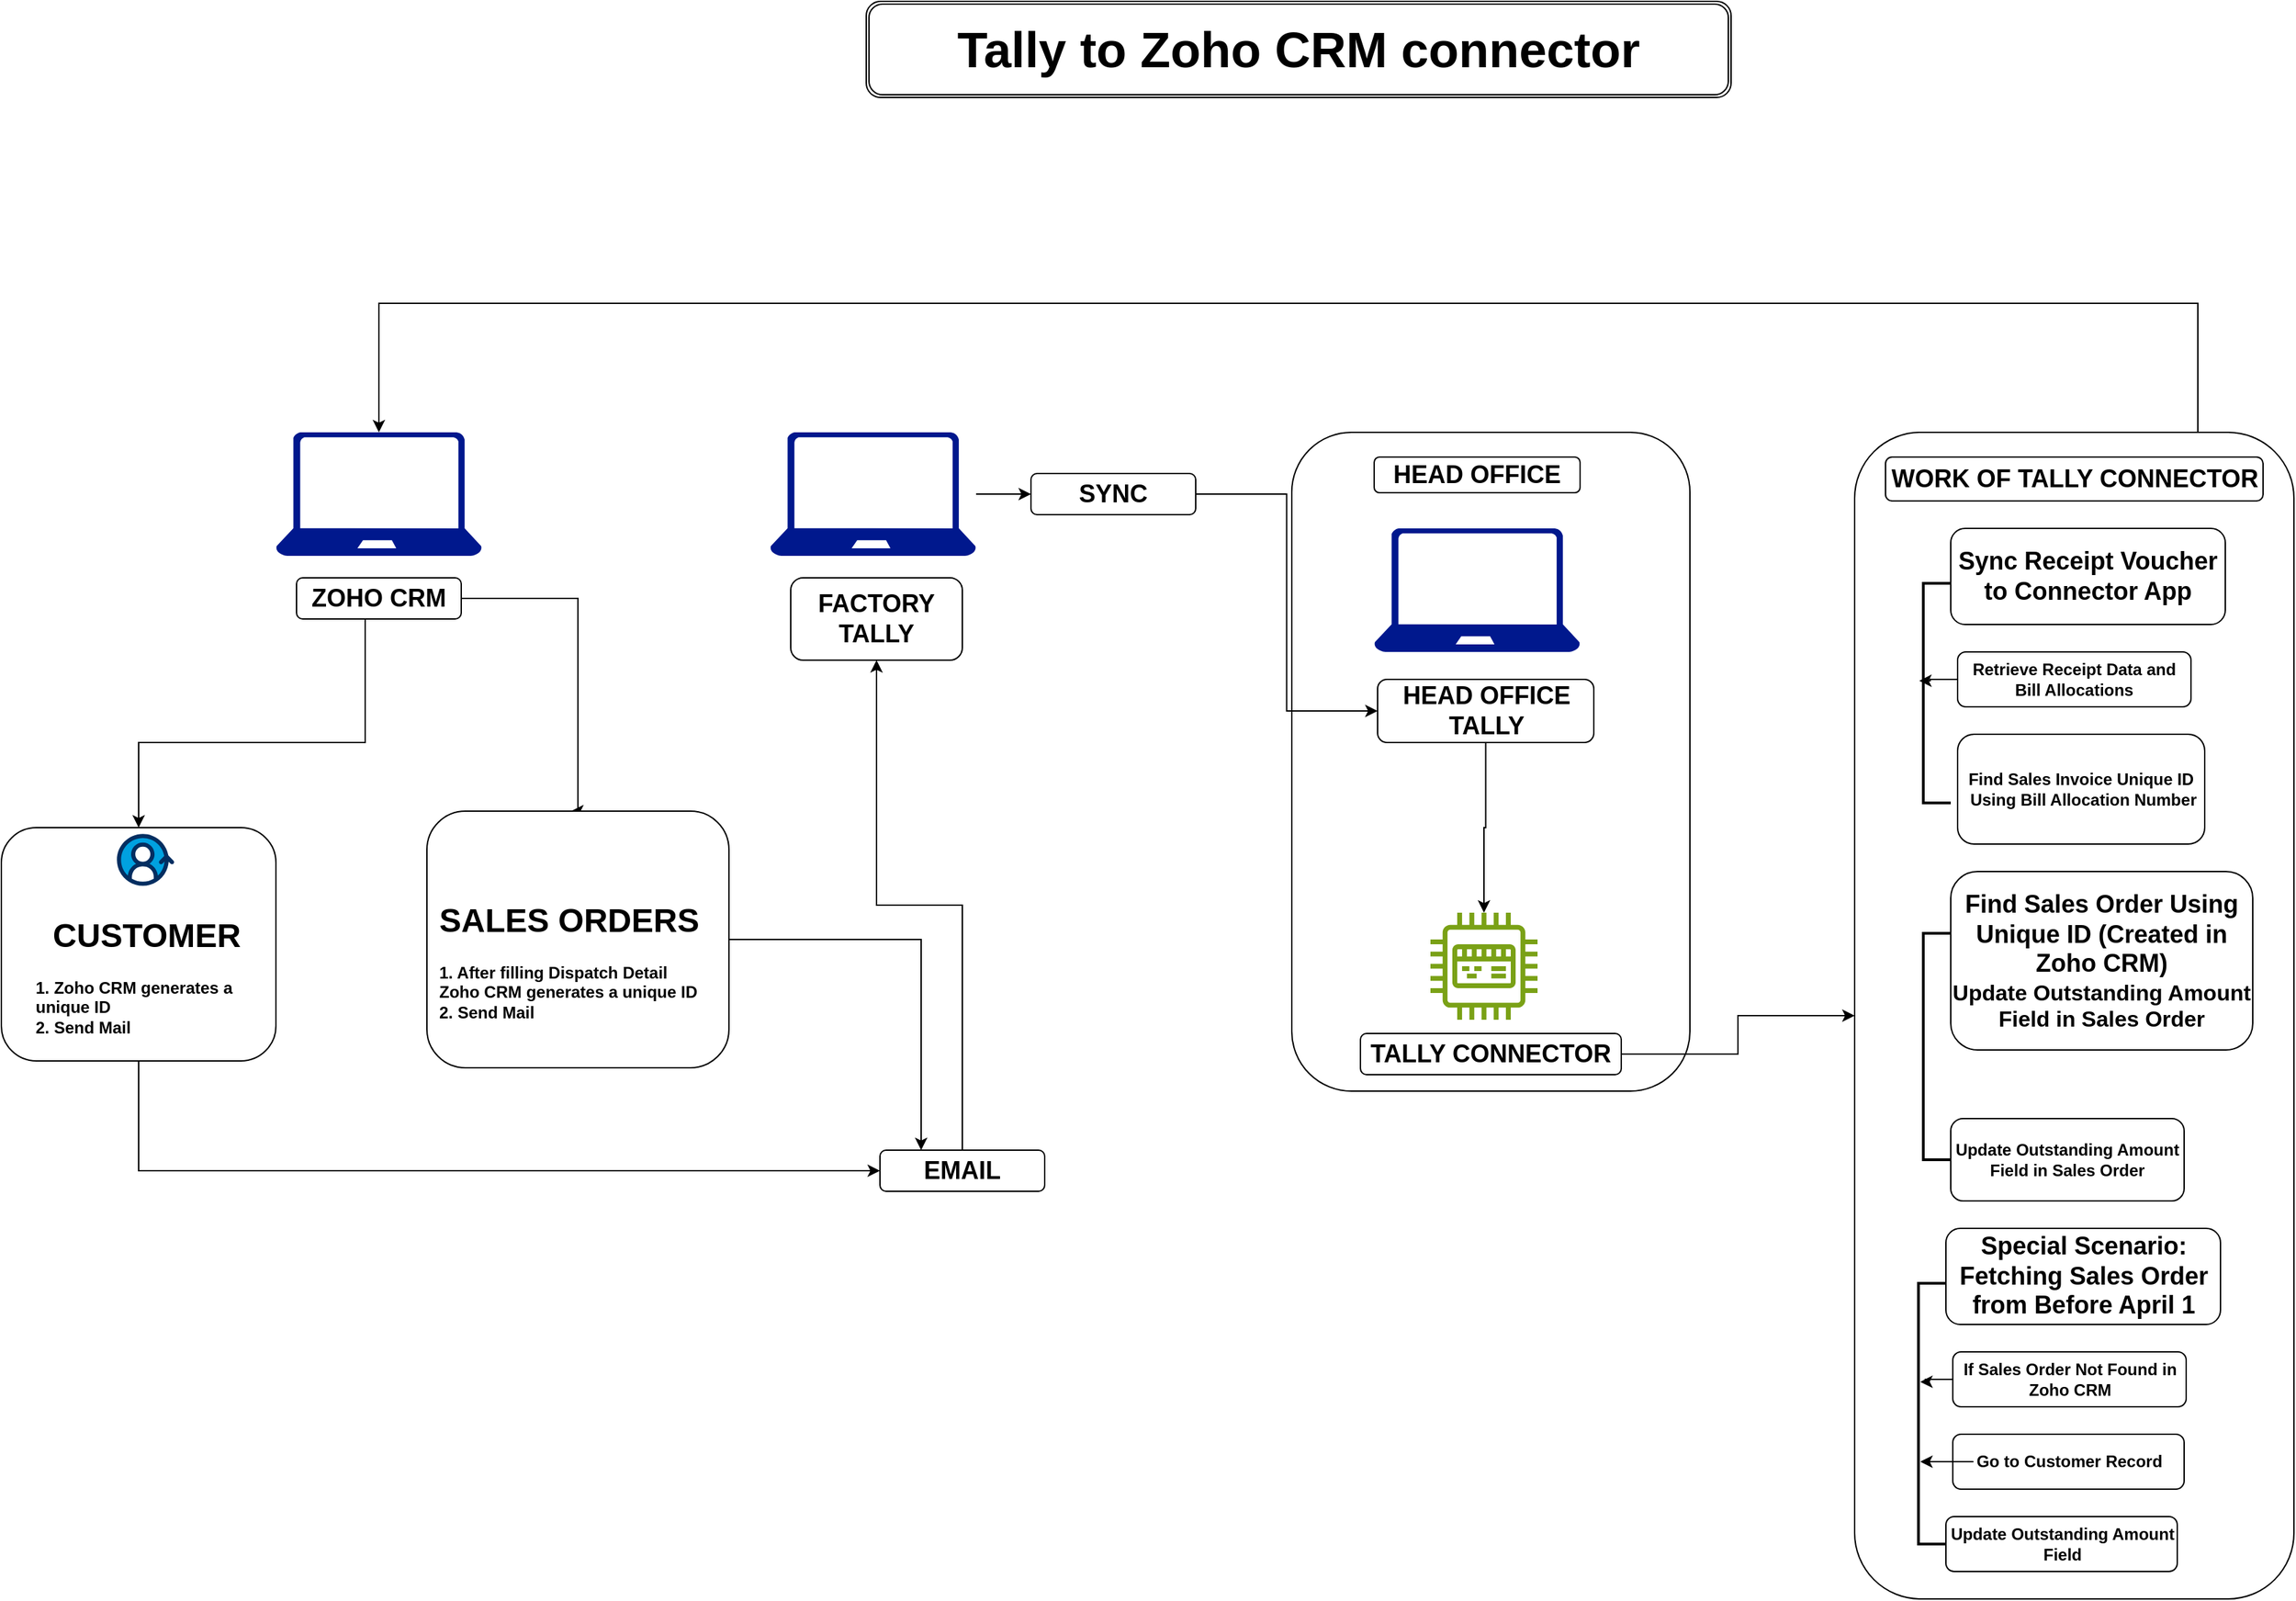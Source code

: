 <mxfile version="23.1.2" type="github">
  <diagram name="Page-1" id="XOSB6ZwxzMkFlcoq8P-w">
    <mxGraphModel dx="3650" dy="2465" grid="1" gridSize="10" guides="1" tooltips="1" connect="1" arrows="1" fold="1" page="1" pageScale="1" pageWidth="850" pageHeight="1100" math="0" shadow="0">
      <root>
        <mxCell id="0" />
        <mxCell id="1" parent="0" />
        <mxCell id="moLdlOD4LK-5ZweyB185-27" style="edgeStyle=orthogonalEdgeStyle;rounded=0;orthogonalLoop=1;jettySize=auto;html=1;entryX=0;entryY=0.5;entryDx=0;entryDy=0;" edge="1" parent="1" source="moLdlOD4LK-5ZweyB185-2" target="moLdlOD4LK-5ZweyB185-26">
          <mxGeometry relative="1" as="geometry" />
        </mxCell>
        <mxCell id="moLdlOD4LK-5ZweyB185-6" value="&lt;font style=&quot;font-size: 36px;&quot;&gt;&lt;b&gt;Tally to Zoho CRM connector&lt;/b&gt;&lt;/font&gt;" style="shape=ext;double=1;rounded=1;whiteSpace=wrap;html=1;" vertex="1" parent="1">
          <mxGeometry x="530" y="-240" width="630" height="70" as="geometry" />
        </mxCell>
        <mxCell id="moLdlOD4LK-5ZweyB185-24" style="edgeStyle=orthogonalEdgeStyle;rounded=0;orthogonalLoop=1;jettySize=auto;html=1;entryX=0.5;entryY=0;entryDx=0;entryDy=0;" edge="1" parent="1" target="moLdlOD4LK-5ZweyB185-17">
          <mxGeometry relative="1" as="geometry">
            <mxPoint x="165" y="180" as="sourcePoint" />
            <mxPoint x="-300" y="345" as="targetPoint" />
            <Array as="points">
              <mxPoint x="165" y="300" />
              <mxPoint y="300" />
            </Array>
          </mxGeometry>
        </mxCell>
        <mxCell id="moLdlOD4LK-5ZweyB185-18" value="" style="group" vertex="1" connectable="0" parent="1">
          <mxGeometry x="-100" y="357" width="230" height="170" as="geometry" />
        </mxCell>
        <mxCell id="moLdlOD4LK-5ZweyB185-25" value="" style="group" vertex="1" connectable="0" parent="moLdlOD4LK-5ZweyB185-18">
          <mxGeometry y="5" width="200" height="170" as="geometry" />
        </mxCell>
        <mxCell id="moLdlOD4LK-5ZweyB185-17" value="" style="rounded=1;whiteSpace=wrap;html=1;" vertex="1" parent="moLdlOD4LK-5ZweyB185-25">
          <mxGeometry width="200" height="170" as="geometry" />
        </mxCell>
        <mxCell id="moLdlOD4LK-5ZweyB185-15" value="&lt;h1 style=&quot;text-align: center;&quot;&gt;CUSTOMER&lt;/h1&gt;&lt;p&gt;&lt;/p&gt;&lt;b&gt;1. Zoho CRM generates a unique ID&lt;br&gt;2. Send Mail&lt;br&gt;&lt;/b&gt;" style="text;html=1;strokeColor=none;fillColor=none;spacing=5;spacingTop=-20;whiteSpace=wrap;overflow=hidden;rounded=0;" vertex="1" parent="moLdlOD4LK-5ZweyB185-25">
          <mxGeometry x="20.004" y="58.911" width="170" height="105.63" as="geometry" />
        </mxCell>
        <mxCell id="moLdlOD4LK-5ZweyB185-10" value="" style="verticalLabelPosition=bottom;aspect=fixed;html=1;shape=mxgraph.salesforce.customer_360;" vertex="1" parent="moLdlOD4LK-5ZweyB185-25">
          <mxGeometry x="84.162" y="4.531" width="41.675" height="37.927" as="geometry" />
        </mxCell>
        <mxCell id="moLdlOD4LK-5ZweyB185-23" style="edgeStyle=orthogonalEdgeStyle;rounded=0;orthogonalLoop=1;jettySize=auto;html=1;entryX=0.5;entryY=1;entryDx=0;entryDy=0;" edge="1" parent="1" source="moLdlOD4LK-5ZweyB185-21" target="moLdlOD4LK-5ZweyB185-8">
          <mxGeometry relative="1" as="geometry" />
        </mxCell>
        <mxCell id="moLdlOD4LK-5ZweyB185-21" value="&lt;span style=&quot;font-size: 18px;&quot;&gt;&lt;b&gt;EMAIL&lt;/b&gt;&lt;/span&gt;" style="rounded=1;whiteSpace=wrap;html=1;" vertex="1" parent="1">
          <mxGeometry x="540" y="597" width="120" height="30" as="geometry" />
        </mxCell>
        <mxCell id="moLdlOD4LK-5ZweyB185-22" style="edgeStyle=orthogonalEdgeStyle;rounded=0;orthogonalLoop=1;jettySize=auto;html=1;entryX=0;entryY=0.5;entryDx=0;entryDy=0;" edge="1" parent="1" source="moLdlOD4LK-5ZweyB185-17" target="moLdlOD4LK-5ZweyB185-21">
          <mxGeometry relative="1" as="geometry">
            <Array as="points">
              <mxPoint y="612" />
            </Array>
          </mxGeometry>
        </mxCell>
        <mxCell id="moLdlOD4LK-5ZweyB185-26" value="&lt;span style=&quot;font-size: 18px;&quot;&gt;&lt;b&gt;SYNC&lt;/b&gt;&lt;/span&gt;" style="rounded=1;whiteSpace=wrap;html=1;" vertex="1" parent="1">
          <mxGeometry x="650" y="104" width="120" height="30" as="geometry" />
        </mxCell>
        <mxCell id="moLdlOD4LK-5ZweyB185-30" value="" style="group" vertex="1" connectable="0" parent="1">
          <mxGeometry x="100" y="74" width="150" height="136" as="geometry" />
        </mxCell>
        <mxCell id="moLdlOD4LK-5ZweyB185-1" value="" style="sketch=0;aspect=fixed;pointerEvents=1;shadow=0;dashed=0;html=1;strokeColor=none;labelPosition=center;verticalLabelPosition=bottom;verticalAlign=top;align=center;fillColor=#00188D;shape=mxgraph.azure.laptop" vertex="1" parent="moLdlOD4LK-5ZweyB185-30">
          <mxGeometry width="150" height="90" as="geometry" />
        </mxCell>
        <mxCell id="moLdlOD4LK-5ZweyB185-7" value="&lt;b&gt;&lt;font style=&quot;font-size: 18px;&quot;&gt;ZOHO CRM&lt;/font&gt;&lt;/b&gt;" style="rounded=1;whiteSpace=wrap;html=1;" vertex="1" parent="moLdlOD4LK-5ZweyB185-30">
          <mxGeometry x="15" y="106" width="120" height="30" as="geometry" />
        </mxCell>
        <mxCell id="moLdlOD4LK-5ZweyB185-31" value="" style="group" vertex="1" connectable="0" parent="1">
          <mxGeometry x="460" y="74" width="150" height="166" as="geometry" />
        </mxCell>
        <mxCell id="moLdlOD4LK-5ZweyB185-2" value="" style="sketch=0;aspect=fixed;pointerEvents=1;shadow=0;dashed=0;html=1;strokeColor=none;labelPosition=center;verticalLabelPosition=bottom;verticalAlign=top;align=center;fillColor=#00188D;shape=mxgraph.azure.laptop" vertex="1" parent="moLdlOD4LK-5ZweyB185-31">
          <mxGeometry width="150" height="90" as="geometry" />
        </mxCell>
        <mxCell id="moLdlOD4LK-5ZweyB185-8" value="&lt;span style=&quot;font-size: 18px;&quot;&gt;&lt;b&gt;FACTORY&lt;br&gt;TALLY&lt;br&gt;&lt;/b&gt;&lt;/span&gt;" style="rounded=1;whiteSpace=wrap;html=1;" vertex="1" parent="moLdlOD4LK-5ZweyB185-31">
          <mxGeometry x="15" y="106" width="125" height="60" as="geometry" />
        </mxCell>
        <mxCell id="moLdlOD4LK-5ZweyB185-40" style="edgeStyle=orthogonalEdgeStyle;rounded=0;orthogonalLoop=1;jettySize=auto;html=1;entryX=0.5;entryY=0;entryDx=0;entryDy=0;" edge="1" parent="1" source="moLdlOD4LK-5ZweyB185-7" target="moLdlOD4LK-5ZweyB185-38">
          <mxGeometry relative="1" as="geometry">
            <Array as="points">
              <mxPoint x="320" y="195" />
              <mxPoint x="320" y="350" />
            </Array>
          </mxGeometry>
        </mxCell>
        <mxCell id="moLdlOD4LK-5ZweyB185-45" style="edgeStyle=orthogonalEdgeStyle;rounded=0;orthogonalLoop=1;jettySize=auto;html=1;entryX=0.25;entryY=0;entryDx=0;entryDy=0;" edge="1" parent="1" source="moLdlOD4LK-5ZweyB185-35" target="moLdlOD4LK-5ZweyB185-21">
          <mxGeometry relative="1" as="geometry" />
        </mxCell>
        <mxCell id="moLdlOD4LK-5ZweyB185-46" value="" style="group" vertex="1" connectable="0" parent="1">
          <mxGeometry x="210" y="350" width="220" height="187" as="geometry" />
        </mxCell>
        <mxCell id="moLdlOD4LK-5ZweyB185-35" value="" style="rounded=1;whiteSpace=wrap;html=1;container=0;" vertex="1" parent="moLdlOD4LK-5ZweyB185-46">
          <mxGeometry width="220" height="187" as="geometry" />
        </mxCell>
        <mxCell id="moLdlOD4LK-5ZweyB185-36" value="&lt;h1 style=&quot;text-align: center;&quot;&gt;SALES ORDERS&lt;/h1&gt;&lt;p&gt;&lt;/p&gt;&lt;b&gt;1. After filling Dispatch Detail&lt;br&gt;Zoho CRM generates a unique ID&lt;br&gt;2. Send Mail&lt;br&gt;&lt;/b&gt;" style="text;html=1;strokeColor=none;fillColor=none;spacing=5;spacingTop=-20;whiteSpace=wrap;overflow=hidden;rounded=0;container=0;" vertex="1" parent="moLdlOD4LK-5ZweyB185-46">
          <mxGeometry x="4.29" y="60" width="215.71" height="117" as="geometry" />
        </mxCell>
        <mxCell id="moLdlOD4LK-5ZweyB185-38" value="" style="shape=image;html=1;verticalAlign=top;verticalLabelPosition=bottom;labelBackgroundColor=#ffffff;imageAspect=0;aspect=fixed;image=https://cdn1.iconfinder.com/data/icons/ios-11-glyphs/30/order-128.png;container=0;" vertex="1" parent="moLdlOD4LK-5ZweyB185-46">
          <mxGeometry x="75" width="60" height="60" as="geometry" />
        </mxCell>
        <mxCell id="moLdlOD4LK-5ZweyB185-47" value="" style="rounded=1;whiteSpace=wrap;html=1;" vertex="1" parent="1">
          <mxGeometry x="840" y="74" width="290" height="480" as="geometry" />
        </mxCell>
        <mxCell id="moLdlOD4LK-5ZweyB185-48" value="&lt;span style=&quot;font-size: 18px;&quot;&gt;&lt;b&gt;HEAD OFFICE&lt;/b&gt;&lt;/span&gt;" style="rounded=1;whiteSpace=wrap;html=1;" vertex="1" parent="1">
          <mxGeometry x="900" y="92" width="150" height="26" as="geometry" />
        </mxCell>
        <mxCell id="moLdlOD4LK-5ZweyB185-49" value="" style="group" vertex="1" connectable="0" parent="1">
          <mxGeometry x="900" y="144" width="160" height="156" as="geometry" />
        </mxCell>
        <mxCell id="moLdlOD4LK-5ZweyB185-3" value="" style="sketch=0;aspect=fixed;pointerEvents=1;shadow=0;dashed=0;html=1;strokeColor=none;labelPosition=center;verticalLabelPosition=bottom;verticalAlign=top;align=center;fillColor=#00188D;shape=mxgraph.azure.laptop" vertex="1" parent="moLdlOD4LK-5ZweyB185-49">
          <mxGeometry width="150" height="90" as="geometry" />
        </mxCell>
        <mxCell id="moLdlOD4LK-5ZweyB185-9" value="&lt;span style=&quot;font-size: 18px;&quot;&gt;&lt;b&gt;HEAD OFFICE&lt;br&gt;TALLY&lt;br&gt;&lt;/b&gt;&lt;/span&gt;" style="rounded=1;whiteSpace=wrap;html=1;" vertex="1" parent="moLdlOD4LK-5ZweyB185-49">
          <mxGeometry x="2.5" y="110" width="157.5" height="46" as="geometry" />
        </mxCell>
        <mxCell id="moLdlOD4LK-5ZweyB185-54" style="edgeStyle=orthogonalEdgeStyle;rounded=0;orthogonalLoop=1;jettySize=auto;html=1;entryX=0;entryY=0.5;entryDx=0;entryDy=0;" edge="1" parent="1" source="moLdlOD4LK-5ZweyB185-26" target="moLdlOD4LK-5ZweyB185-9">
          <mxGeometry relative="1" as="geometry" />
        </mxCell>
        <mxCell id="moLdlOD4LK-5ZweyB185-59" value="" style="group" vertex="1" connectable="0" parent="1">
          <mxGeometry x="890" y="424" width="190" height="118" as="geometry" />
        </mxCell>
        <mxCell id="moLdlOD4LK-5ZweyB185-50" value="" style="sketch=0;outlineConnect=0;fontColor=#232F3E;gradientColor=none;fillColor=#7AA116;strokeColor=none;dashed=0;verticalLabelPosition=bottom;verticalAlign=top;align=center;html=1;fontSize=12;fontStyle=0;aspect=fixed;pointerEvents=1;shape=mxgraph.aws4.iot_thing_industrial_pc;" vertex="1" parent="moLdlOD4LK-5ZweyB185-59">
          <mxGeometry x="51" width="78" height="78" as="geometry" />
        </mxCell>
        <mxCell id="moLdlOD4LK-5ZweyB185-51" value="&lt;span style=&quot;font-size: 18px;&quot;&gt;&lt;b&gt;TALLY CONNECTOR&lt;/b&gt;&lt;/span&gt;" style="rounded=1;whiteSpace=wrap;html=1;" vertex="1" parent="moLdlOD4LK-5ZweyB185-59">
          <mxGeometry y="88" width="190" height="30" as="geometry" />
        </mxCell>
        <mxCell id="moLdlOD4LK-5ZweyB185-63" style="edgeStyle=orthogonalEdgeStyle;rounded=0;orthogonalLoop=1;jettySize=auto;html=1;" edge="1" parent="1" source="moLdlOD4LK-5ZweyB185-9" target="moLdlOD4LK-5ZweyB185-50">
          <mxGeometry relative="1" as="geometry" />
        </mxCell>
        <mxCell id="moLdlOD4LK-5ZweyB185-65" value="" style="whiteSpace=wrap;html=1;rounded=1;" vertex="1" parent="1">
          <mxGeometry x="1250" y="74" width="320" height="850" as="geometry" />
        </mxCell>
        <mxCell id="moLdlOD4LK-5ZweyB185-66" value="" style="edgeStyle=orthogonalEdgeStyle;rounded=0;orthogonalLoop=1;jettySize=auto;html=1;" edge="1" parent="1" source="moLdlOD4LK-5ZweyB185-51" target="moLdlOD4LK-5ZweyB185-65">
          <mxGeometry relative="1" as="geometry" />
        </mxCell>
        <mxCell id="moLdlOD4LK-5ZweyB185-68" value="&lt;span style=&quot;font-size: 18px;&quot;&gt;&lt;b&gt;WORK OF TALLY CONNECTOR&lt;/b&gt;&lt;/span&gt;" style="rounded=1;whiteSpace=wrap;html=1;" vertex="1" parent="1">
          <mxGeometry x="1272.5" y="92" width="275" height="32" as="geometry" />
        </mxCell>
        <mxCell id="moLdlOD4LK-5ZweyB185-70" value="&lt;b&gt;&lt;font style=&quot;font-size: 18px;&quot;&gt;Sync Receipt Voucher to Connector App&lt;/font&gt;&lt;/b&gt;" style="rounded=1;whiteSpace=wrap;html=1;" vertex="1" parent="1">
          <mxGeometry x="1320" y="144" width="200" height="70" as="geometry" />
        </mxCell>
        <mxCell id="moLdlOD4LK-5ZweyB185-71" value="&lt;b&gt;Retrieve Receipt Data and Bill Allocations&lt;/b&gt;" style="rounded=1;whiteSpace=wrap;html=1;" vertex="1" parent="1">
          <mxGeometry x="1325" y="234" width="170" height="40" as="geometry" />
        </mxCell>
        <mxCell id="moLdlOD4LK-5ZweyB185-72" value="" style="strokeWidth=2;html=1;shape=mxgraph.flowchart.annotation_1;align=left;pointerEvents=1;" vertex="1" parent="1">
          <mxGeometry x="1300" y="184" width="20" height="160" as="geometry" />
        </mxCell>
        <mxCell id="moLdlOD4LK-5ZweyB185-75" value="&lt;b&gt;Find Sales Invoice&amp;nbsp;&lt;/b&gt;&lt;b style=&quot;border-color: var(--border-color);&quot;&gt;Unique ID&lt;/b&gt;&lt;b&gt;&lt;br&gt;&amp;nbsp;Using Bill Allocation Number&lt;/b&gt;" style="rounded=1;whiteSpace=wrap;html=1;" vertex="1" parent="1">
          <mxGeometry x="1325" y="294" width="180" height="80" as="geometry" />
        </mxCell>
        <mxCell id="moLdlOD4LK-5ZweyB185-79" style="edgeStyle=orthogonalEdgeStyle;rounded=0;orthogonalLoop=1;jettySize=auto;html=1;entryX=-0.15;entryY=0.444;entryDx=0;entryDy=0;entryPerimeter=0;" edge="1" parent="1" source="moLdlOD4LK-5ZweyB185-71" target="moLdlOD4LK-5ZweyB185-72">
          <mxGeometry relative="1" as="geometry" />
        </mxCell>
        <mxCell id="moLdlOD4LK-5ZweyB185-80" value="&lt;div&gt;&lt;b&gt;&lt;font style=&quot;font-size: 18px;&quot;&gt;Find Sales Order Using Unique ID (Created in Zoho CRM)&lt;/font&gt;&lt;/b&gt;&lt;/div&gt;&lt;div&gt;&lt;b style=&quot;&quot;&gt;&lt;font size=&quot;3&quot;&gt;Update Outstanding Amount Field in Sales Order&lt;/font&gt;&lt;/b&gt;&lt;/div&gt;" style="rounded=1;whiteSpace=wrap;html=1;" vertex="1" parent="1">
          <mxGeometry x="1320" y="394" width="220" height="130" as="geometry" />
        </mxCell>
        <mxCell id="moLdlOD4LK-5ZweyB185-81" value="&lt;b&gt;Update Outstanding Amount Field in Sales Order&lt;/b&gt;" style="rounded=1;whiteSpace=wrap;html=1;" vertex="1" parent="1">
          <mxGeometry x="1320" y="574" width="170" height="60" as="geometry" />
        </mxCell>
        <mxCell id="moLdlOD4LK-5ZweyB185-83" value="" style="strokeWidth=2;html=1;shape=mxgraph.flowchart.annotation_1;align=left;pointerEvents=1;" vertex="1" parent="1">
          <mxGeometry x="1300" y="439" width="20" height="165" as="geometry" />
        </mxCell>
        <mxCell id="moLdlOD4LK-5ZweyB185-90" value="&lt;b&gt;&lt;font style=&quot;font-size: 18px;&quot;&gt;Special Scenario: Fetching Sales Order from Before April 1&lt;/font&gt;&lt;/b&gt;" style="rounded=1;whiteSpace=wrap;html=1;" vertex="1" parent="1">
          <mxGeometry x="1316.5" y="654" width="200" height="70" as="geometry" />
        </mxCell>
        <mxCell id="moLdlOD4LK-5ZweyB185-91" value="" style="strokeWidth=2;html=1;shape=mxgraph.flowchart.annotation_1;align=left;pointerEvents=1;" vertex="1" parent="1">
          <mxGeometry x="1296.5" y="694" width="20" height="190" as="geometry" />
        </mxCell>
        <mxCell id="moLdlOD4LK-5ZweyB185-93" value="&lt;b&gt;If Sales Order Not Found in Zoho CRM&lt;/b&gt;" style="rounded=1;whiteSpace=wrap;html=1;" vertex="1" parent="1">
          <mxGeometry x="1321.5" y="744" width="170" height="40" as="geometry" />
        </mxCell>
        <mxCell id="moLdlOD4LK-5ZweyB185-94" value="&lt;b&gt;Go to Customer Record&lt;/b&gt;" style="rounded=1;whiteSpace=wrap;html=1;" vertex="1" parent="1">
          <mxGeometry x="1321.5" y="804" width="168.5" height="40" as="geometry" />
        </mxCell>
        <mxCell id="moLdlOD4LK-5ZweyB185-95" value="&lt;b&gt;Update Outstanding Amount Field&lt;/b&gt;" style="rounded=1;whiteSpace=wrap;html=1;" vertex="1" parent="1">
          <mxGeometry x="1316.5" y="864" width="168.5" height="40" as="geometry" />
        </mxCell>
        <mxCell id="moLdlOD4LK-5ZweyB185-96" style="edgeStyle=orthogonalEdgeStyle;rounded=0;orthogonalLoop=1;jettySize=auto;html=1;entryX=0.063;entryY=0.684;entryDx=0;entryDy=0;entryPerimeter=0;" edge="1" parent="1" source="moLdlOD4LK-5ZweyB185-94" target="moLdlOD4LK-5ZweyB185-91">
          <mxGeometry relative="1" as="geometry" />
        </mxCell>
        <mxCell id="moLdlOD4LK-5ZweyB185-97" style="edgeStyle=orthogonalEdgeStyle;rounded=0;orthogonalLoop=1;jettySize=auto;html=1;entryX=0.063;entryY=0.378;entryDx=0;entryDy=0;entryPerimeter=0;" edge="1" parent="1" source="moLdlOD4LK-5ZweyB185-93" target="moLdlOD4LK-5ZweyB185-91">
          <mxGeometry relative="1" as="geometry" />
        </mxCell>
        <mxCell id="moLdlOD4LK-5ZweyB185-98" style="edgeStyle=orthogonalEdgeStyle;rounded=0;orthogonalLoop=1;jettySize=auto;html=1;entryX=0.5;entryY=0;entryDx=0;entryDy=0;entryPerimeter=0;" edge="1" parent="1" source="moLdlOD4LK-5ZweyB185-65" target="moLdlOD4LK-5ZweyB185-1">
          <mxGeometry relative="1" as="geometry">
            <Array as="points">
              <mxPoint x="1500" y="-20" />
              <mxPoint x="175" y="-20" />
            </Array>
          </mxGeometry>
        </mxCell>
      </root>
    </mxGraphModel>
  </diagram>
</mxfile>
